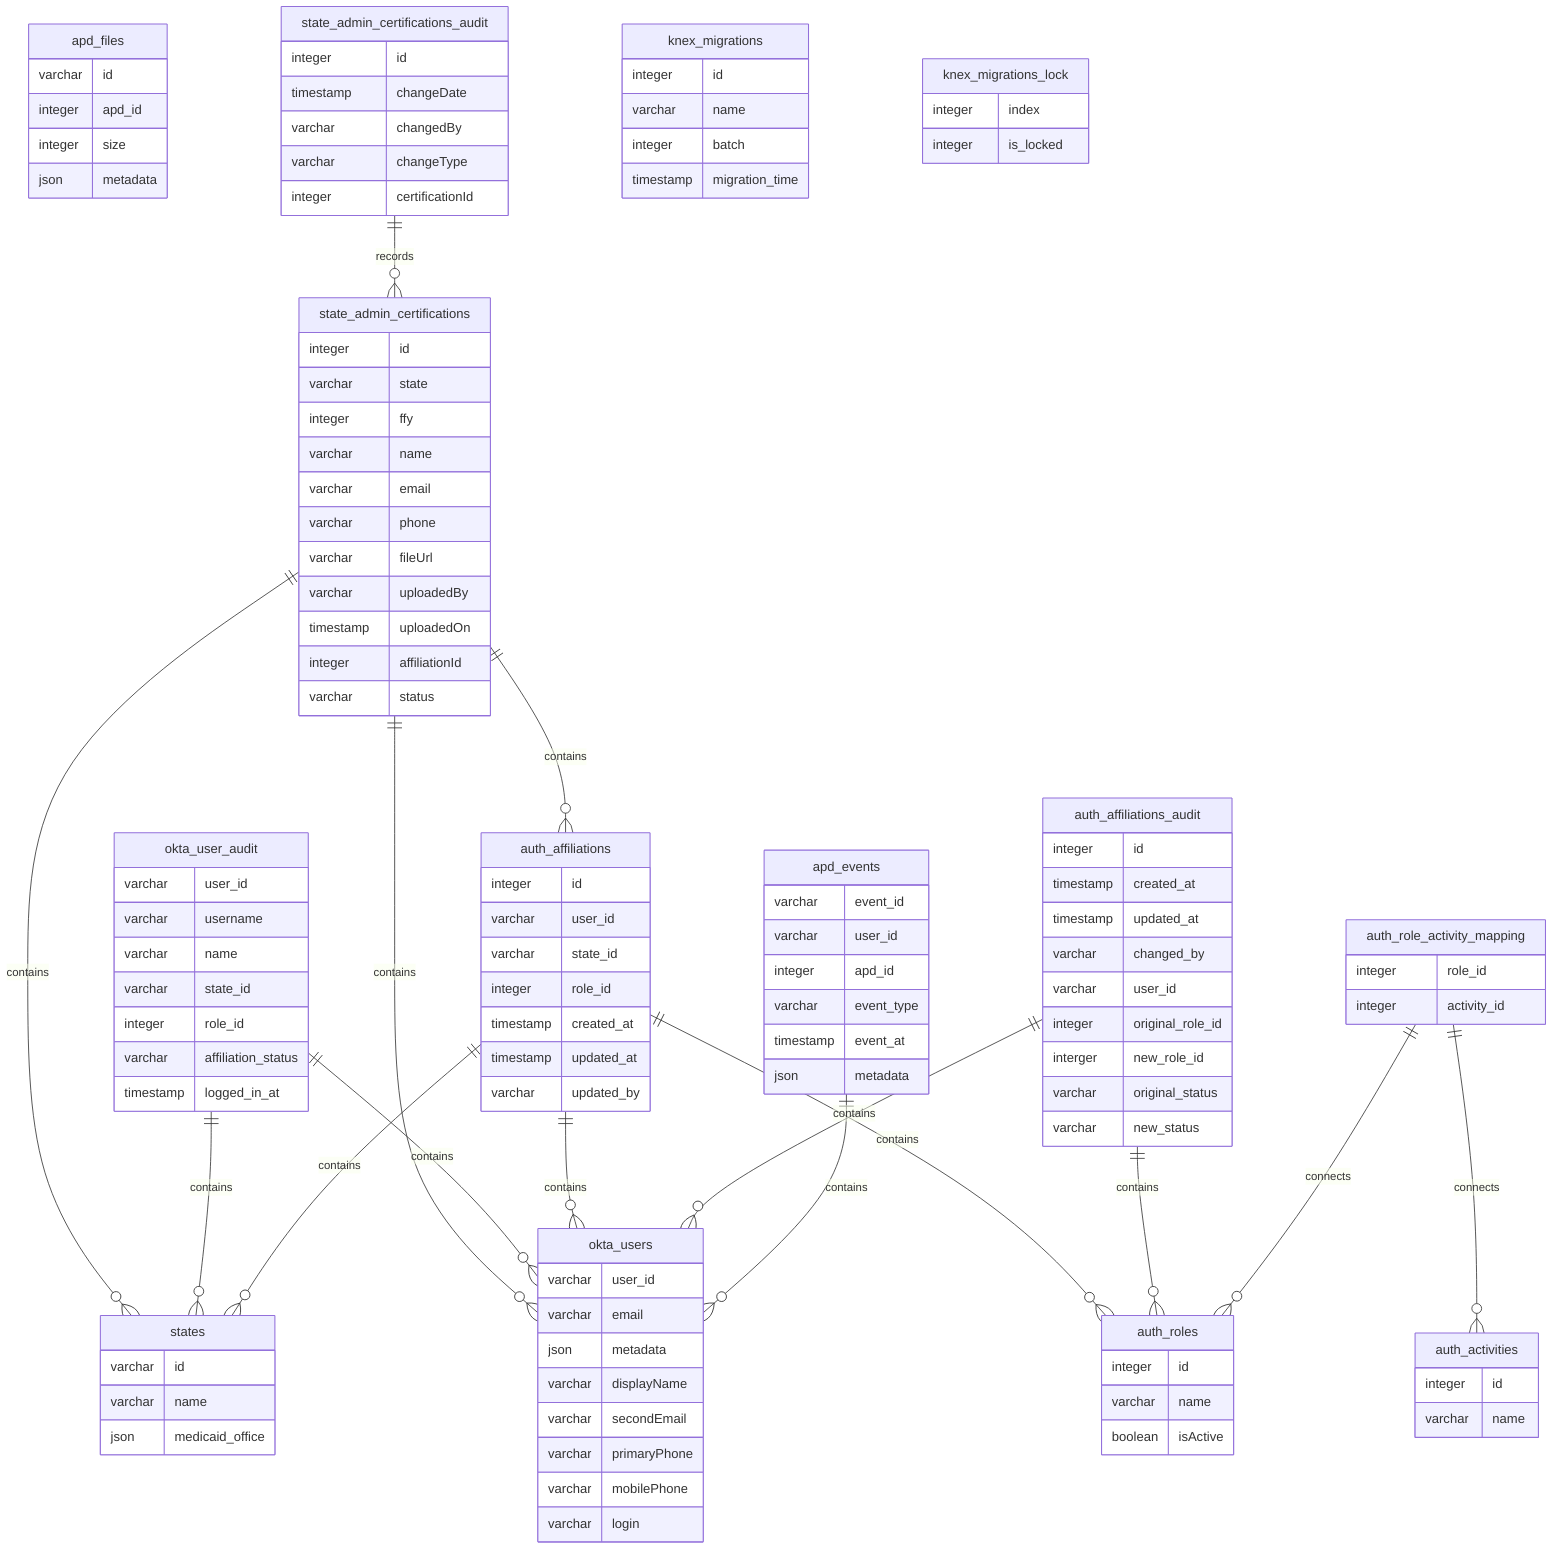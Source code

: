 erDiagram
%% @config(../.vscode/settings.json)
apd_events {
  varchar event_id
  varchar user_id
  integer apd_id
  varchar event_type
  timestamp event_at
  json metadata
}
apd_files {
  varchar id
  integer apd_id
  integer size
  json metadata
}
auth_activities {
  integer id
  varchar name
}
auth_affiliations_audit {
  integer id
  timestamp created_at
  timestamp updated_at
  varchar changed_by
  varchar user_id
  integer original_role_id
  interger new_role_id
  varchar original_status
  varchar new_status
}
auth_affiliations {
  integer id
  varchar user_id
  varchar state_id
  integer role_id
  timestamp created_at
  timestamp updated_at
  varchar updated_by
}
auth_role_activity_mapping {
  integer role_id
  integer activity_id
}
auth_roles {
  integer id
  varchar name
  boolean isActive
}
okta_user_audit {
  varchar user_id
  varchar username
  varchar name
  varchar state_id
  integer role_id
  varchar affiliation_status
  timestamp logged_in_at
}
okta_users {
  varchar user_id
  varchar email
  json metadata
  varchar displayName
  varchar secondEmail
  varchar primaryPhone
  varchar mobilePhone
  varchar login
}
state_admin_certifications {
  integer id
  varchar state
  integer ffy
  varchar name
  varchar email
  varchar phone
  varchar fileUrl
  varchar uploadedBy
  timestamp uploadedOn
  integer affiliationId
  varchar status
}
state_admin_certifications_audit {
  integer id
  timestamp changeDate
  varchar changedBy
  varchar changeType
  integer certificationId
}
states {
  varchar id
  varchar name
  json medicaid_office
}
knex_migrations {
  integer id
  varchar name
  integer batch
  timestamp migration_time
}
knex_migrations_lock {
  integer index
  integer is_locked
}

state_admin_certifications ||--o{ states : contains
state_admin_certifications ||--o{ okta_users : contains
state_admin_certifications ||--o{ auth_affiliations : contains
state_admin_certifications_audit ||--o{ state_admin_certifications : records
okta_user_audit ||--o{ states : contains
okta_user_audit ||--o{ okta_users : contains
auth_affiliations ||--o{ auth_roles : contains
auth_affiliations ||--o{ states : contains
auth_affiliations ||--o{ okta_users : contains
auth_affiliations_audit ||--o{ auth_roles : contains
auth_affiliations_audit ||--o{ okta_users : contains
auth_role_activity_mapping ||--o{ auth_activities : connects
auth_role_activity_mapping ||--o{ auth_roles : connects
apd_events ||--o{ okta_users : contains